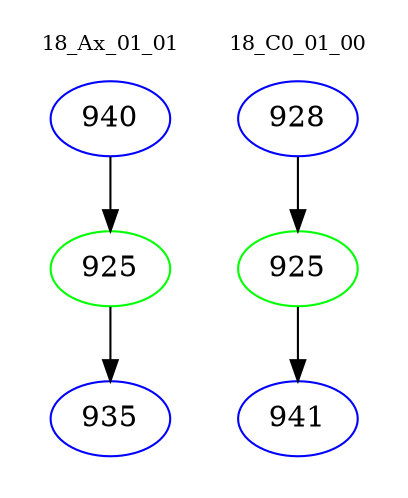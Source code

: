 digraph{
subgraph cluster_0 {
color = white
label = "18_Ax_01_01";
fontsize=10;
T0_940 [label="940", color="blue"]
T0_940 -> T0_925 [color="black"]
T0_925 [label="925", color="green"]
T0_925 -> T0_935 [color="black"]
T0_935 [label="935", color="blue"]
}
subgraph cluster_1 {
color = white
label = "18_C0_01_00";
fontsize=10;
T1_928 [label="928", color="blue"]
T1_928 -> T1_925 [color="black"]
T1_925 [label="925", color="green"]
T1_925 -> T1_941 [color="black"]
T1_941 [label="941", color="blue"]
}
}
